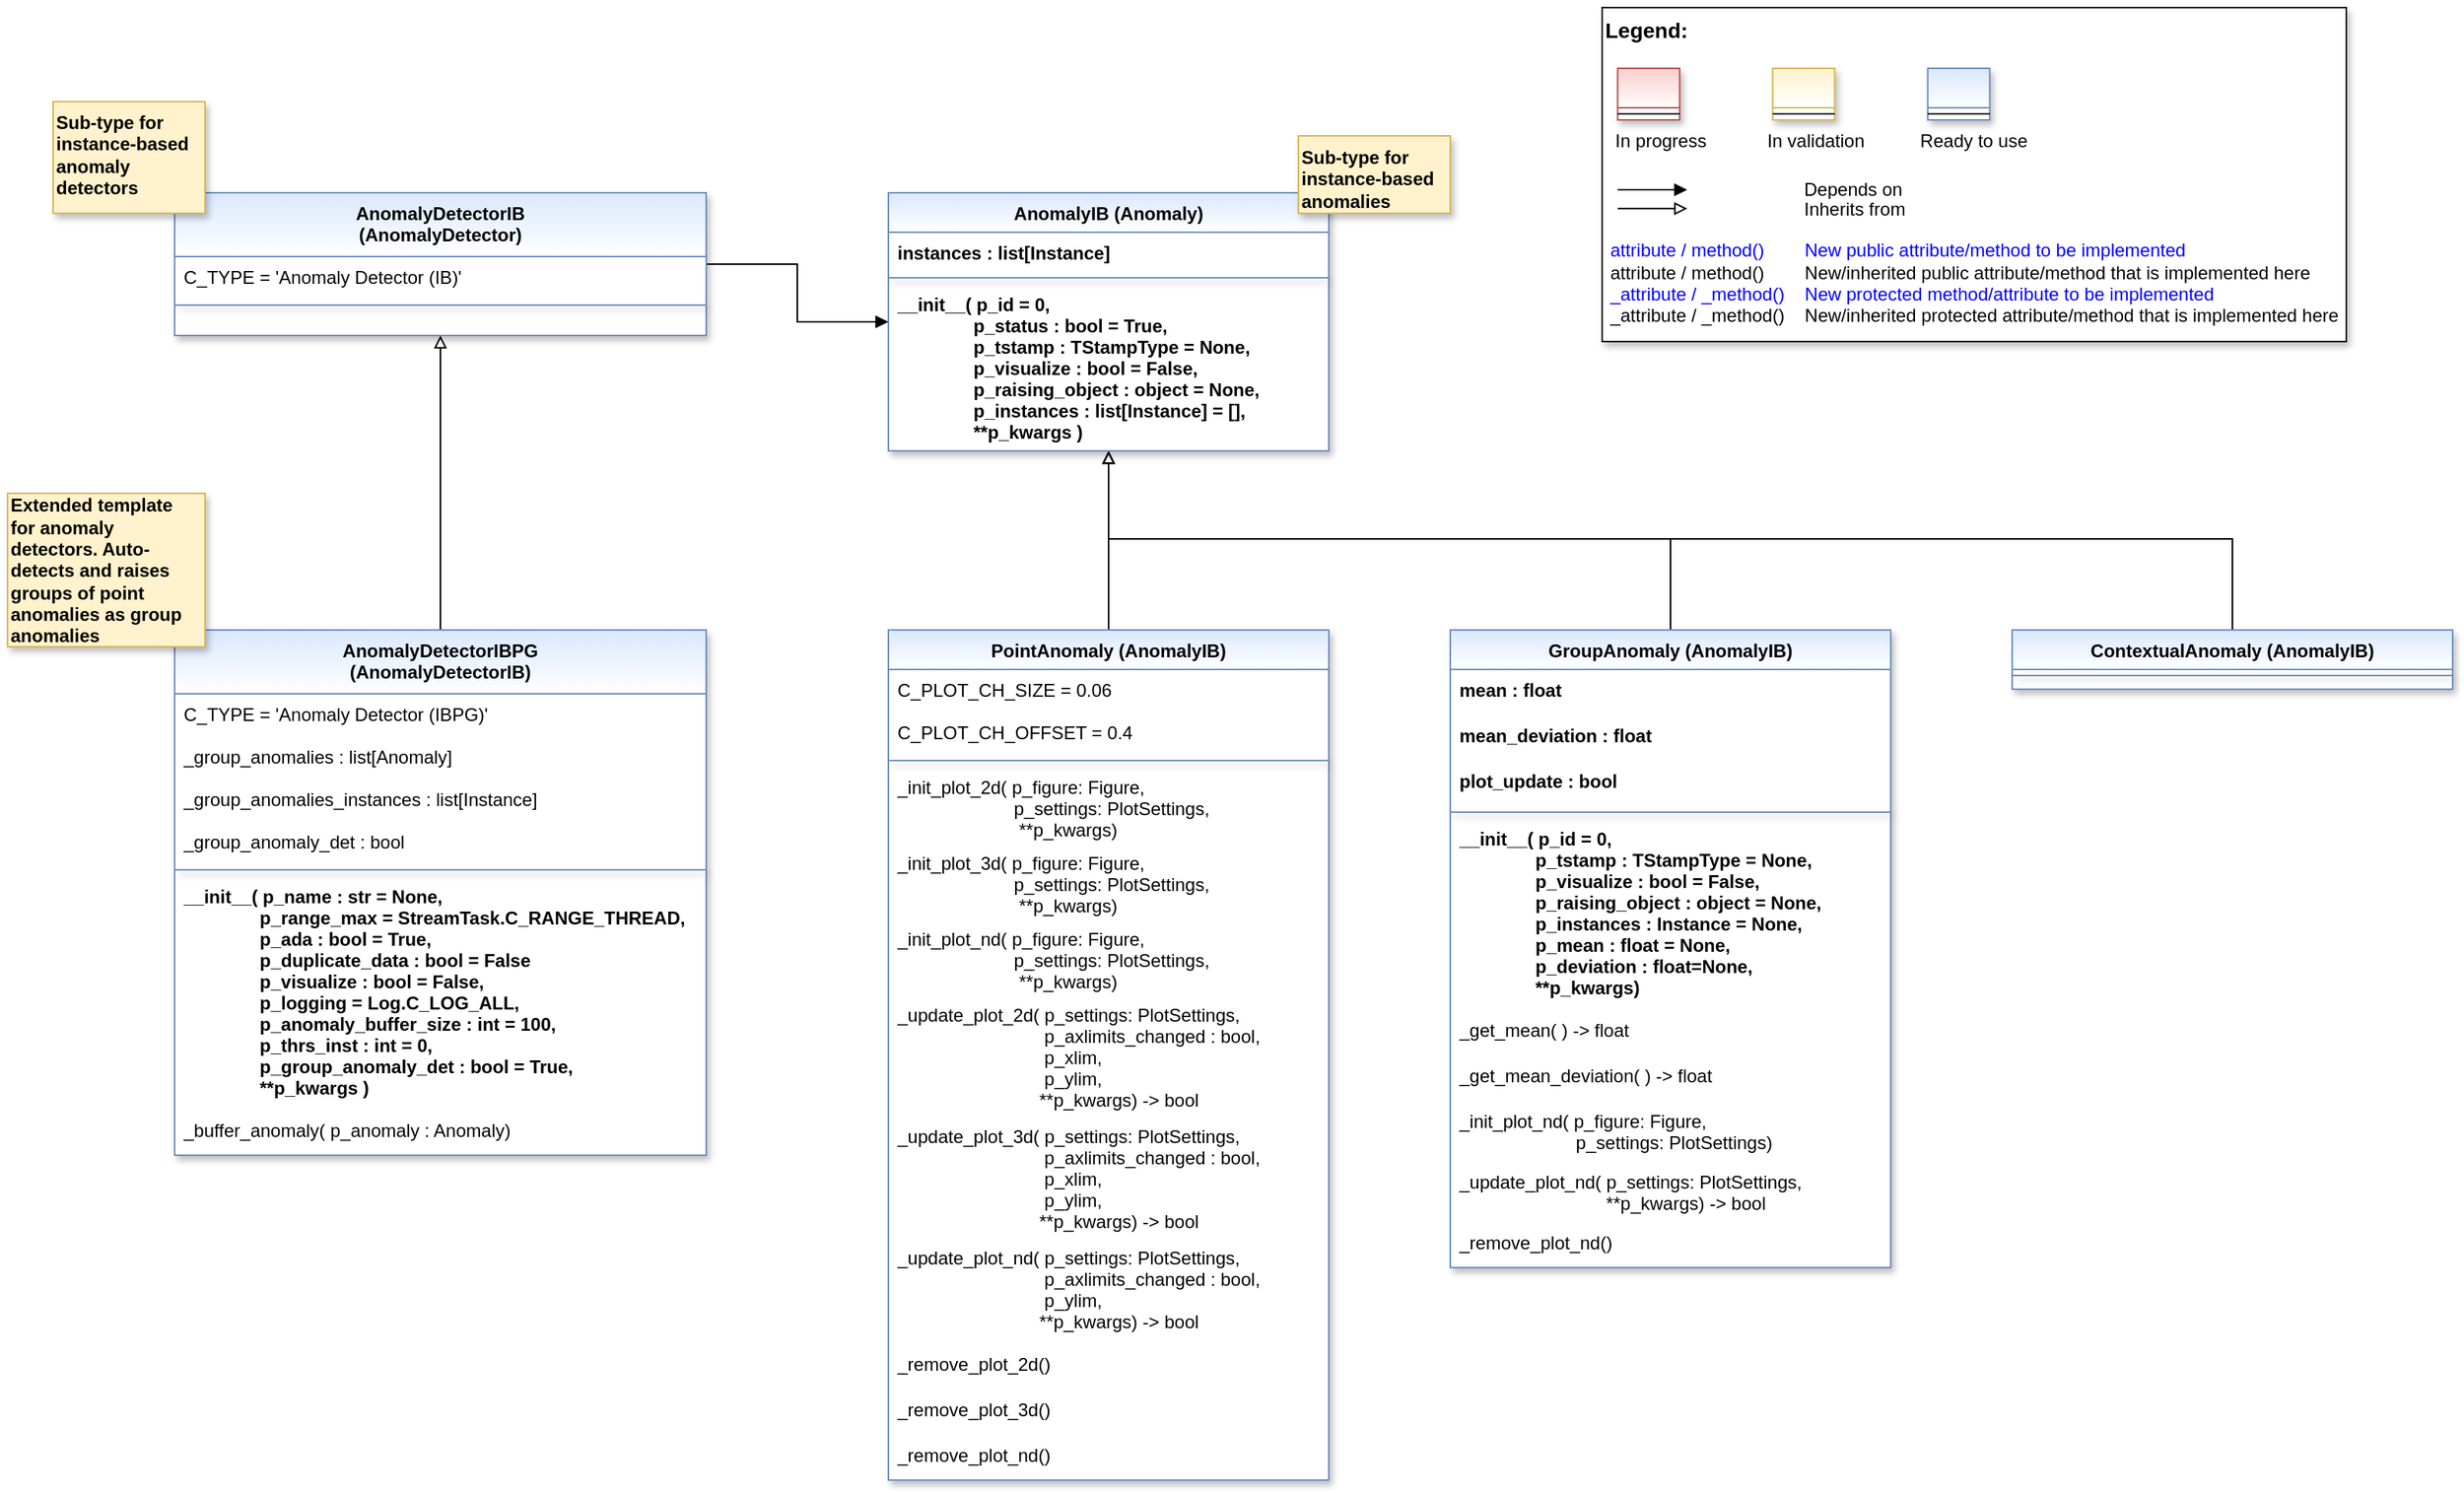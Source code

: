 <mxfile version="26.2.2">
  <diagram id="C5RBs43oDa-KdzZeNtuy" name="Page-1">
    <mxGraphModel dx="2878" dy="1242" grid="1" gridSize="10" guides="1" tooltips="1" connect="1" arrows="1" fold="1" page="1" pageScale="1" pageWidth="2336" pageHeight="1654" math="0" shadow="0">
      <root>
        <mxCell id="WIyWlLk6GJQsqaUBKTNV-0" />
        <mxCell id="WIyWlLk6GJQsqaUBKTNV-1" parent="WIyWlLk6GJQsqaUBKTNV-0" />
        <mxCell id="fcJVb3HREh7NScvAmxeq-0" value="" style="group" parent="WIyWlLk6GJQsqaUBKTNV-1" vertex="1" connectable="0">
          <mxGeometry x="1090" y="40" width="490" height="220" as="geometry" />
        </mxCell>
        <mxCell id="fcJVb3HREh7NScvAmxeq-1" value="&lt;font color=&quot;#000000&quot; size=&quot;1&quot;&gt;&lt;b style=&quot;font-size: 14px&quot;&gt;Legend:&lt;br&gt;&lt;/b&gt;&lt;/font&gt;&lt;br&gt;&lt;br&gt;&lt;br&gt;&lt;font color=&quot;#0000ff&quot; style=&quot;font-size: 6px&quot;&gt;&lt;br&gt;&lt;/font&gt;&lt;span style=&quot;color: rgb(0 , 0 , 0)&quot;&gt;&lt;font style=&quot;font-size: 4px&quot;&gt;&amp;nbsp; &amp;nbsp;&lt;/font&gt;&amp;nbsp;In progress&amp;nbsp; &amp;nbsp; &amp;nbsp; &amp;nbsp; &amp;nbsp; &amp;nbsp; In validation&amp;nbsp; &amp;nbsp; &amp;nbsp; &amp;nbsp; &amp;nbsp; &amp;nbsp;Ready to use&lt;/span&gt;&lt;font color=&quot;#000000&quot;&gt;&amp;nbsp;&lt;br&gt;&lt;/font&gt;&lt;font color=&quot;#0000ff&quot;&gt;&lt;br&gt;&lt;br&gt;&lt;br&gt;&lt;br&gt;&amp;nbsp;attribute / method()&amp;nbsp; &amp;nbsp; &amp;nbsp; &amp;nbsp; New public attribute/method to be implemented&lt;/font&gt;&lt;br&gt;&lt;font color=&quot;#000000&quot;&gt;&amp;nbsp;&lt;/font&gt;&lt;font color=&quot;#000000&quot;&gt;attribute / method()&lt;span&gt; &lt;/span&gt;&amp;nbsp; &amp;nbsp; &amp;nbsp; &amp;nbsp;New/inherited public attribute/method that is implemented here&lt;br&gt;&lt;/font&gt;&lt;font color=&quot;#0000ff&quot;&gt;&amp;nbsp;_attribute /&amp;nbsp;&lt;/font&gt;&lt;font color=&quot;#0000ff&quot;&gt;_method()&amp;nbsp; &amp;nbsp; New protected method/attribute to be implemented&lt;/font&gt;&lt;br&gt;&lt;font color=&quot;#000000&quot;&gt;&amp;nbsp;_attribute / _method()&amp;nbsp; &amp;nbsp; New/inherited protected attribute/method that is implemented here&lt;br&gt;&lt;/font&gt;&lt;font color=&quot;#000000&quot;&gt;&lt;br&gt;&lt;br&gt;&lt;br&gt;&lt;br&gt;&lt;br&gt;&lt;/font&gt;" style="text;html=1;align=left;verticalAlign=top;whiteSpace=wrap;rounded=0;fontColor=#006600;strokeColor=#000000;shadow=1;fillColor=#ffffff;" parent="fcJVb3HREh7NScvAmxeq-0" vertex="1">
          <mxGeometry width="490.0" height="220" as="geometry" />
        </mxCell>
        <mxCell id="fcJVb3HREh7NScvAmxeq-2" value="Depends on" style="endArrow=block;html=1;labelPosition=right;verticalLabelPosition=middle;align=left;verticalAlign=middle;endFill=1;fontSize=12;" parent="fcJVb3HREh7NScvAmxeq-0" edge="1">
          <mxGeometry x="-1623.125" y="-2180" width="51.042" height="50" as="geometry">
            <mxPoint x="10.208" y="120.003" as="sourcePoint" />
            <mxPoint x="55.991" y="120.003" as="targetPoint" />
            <mxPoint x="98" as="offset" />
            <Array as="points">
              <mxPoint x="30.625" y="120" />
            </Array>
          </mxGeometry>
        </mxCell>
        <mxCell id="fcJVb3HREh7NScvAmxeq-3" value="Inherits from" style="endArrow=block;html=1;labelPosition=right;verticalLabelPosition=middle;align=left;verticalAlign=middle;endFill=0;fontSize=12;" parent="fcJVb3HREh7NScvAmxeq-0" edge="1">
          <mxGeometry x="-1623.125" y="-2180" width="51.042" height="50" as="geometry">
            <mxPoint x="10.208" y="132.385" as="sourcePoint" />
            <mxPoint x="55.991" y="132.385" as="targetPoint" />
            <mxPoint x="98" y="1" as="offset" />
          </mxGeometry>
        </mxCell>
        <mxCell id="fcJVb3HREh7NScvAmxeq-4" value="" style="swimlane;fontStyle=3;align=center;verticalAlign=top;childLayout=stackLayout;horizontal=1;startSize=26;horizontalStack=0;resizeParent=1;resizeLast=0;collapsible=1;marginBottom=0;rounded=0;shadow=1;strokeWidth=1;fillColor=#f8cecc;strokeColor=#b85450;gradientColor=#ffffff;swimlaneFillColor=#ffffff;" parent="fcJVb3HREh7NScvAmxeq-0" vertex="1">
          <mxGeometry x="10.208" y="40" width="40.833" height="34" as="geometry">
            <mxRectangle x="230" y="140" width="160" height="26" as="alternateBounds" />
          </mxGeometry>
        </mxCell>
        <mxCell id="fcJVb3HREh7NScvAmxeq-5" value="" style="line;html=1;strokeWidth=1;align=left;verticalAlign=middle;spacingTop=-1;spacingLeft=3;spacingRight=3;rotatable=0;labelPosition=right;points=[];portConstraint=eastwest;" parent="fcJVb3HREh7NScvAmxeq-4" vertex="1">
          <mxGeometry y="26" width="40.833" height="8" as="geometry" />
        </mxCell>
        <mxCell id="fcJVb3HREh7NScvAmxeq-6" value="" style="swimlane;fontStyle=3;align=center;verticalAlign=top;childLayout=stackLayout;horizontal=1;startSize=26;horizontalStack=0;resizeParent=1;resizeLast=0;collapsible=1;marginBottom=0;rounded=0;shadow=1;strokeWidth=1;fillColor=#fff2cc;strokeColor=#d6b656;gradientColor=#ffffff;swimlaneFillColor=#ffffff;" parent="fcJVb3HREh7NScvAmxeq-0" vertex="1">
          <mxGeometry x="112.292" y="40" width="40.833" height="34" as="geometry">
            <mxRectangle x="230" y="140" width="160" height="26" as="alternateBounds" />
          </mxGeometry>
        </mxCell>
        <mxCell id="fcJVb3HREh7NScvAmxeq-7" value="" style="line;html=1;strokeWidth=1;align=left;verticalAlign=middle;spacingTop=-1;spacingLeft=3;spacingRight=3;rotatable=0;labelPosition=right;points=[];portConstraint=eastwest;" parent="fcJVb3HREh7NScvAmxeq-6" vertex="1">
          <mxGeometry y="26" width="40.833" height="8" as="geometry" />
        </mxCell>
        <mxCell id="fcJVb3HREh7NScvAmxeq-8" value="" style="swimlane;fontStyle=3;align=center;verticalAlign=top;childLayout=stackLayout;horizontal=1;startSize=26;horizontalStack=0;resizeParent=1;resizeLast=0;collapsible=1;marginBottom=0;rounded=0;shadow=1;strokeWidth=1;fillColor=#dae8fc;strokeColor=#6c8ebf;gradientColor=#ffffff;swimlaneFillColor=#ffffff;" parent="fcJVb3HREh7NScvAmxeq-0" vertex="1">
          <mxGeometry x="214.375" y="40" width="40.833" height="34" as="geometry">
            <mxRectangle x="230" y="140" width="160" height="26" as="alternateBounds" />
          </mxGeometry>
        </mxCell>
        <mxCell id="fcJVb3HREh7NScvAmxeq-9" value="" style="line;html=1;strokeWidth=1;align=left;verticalAlign=middle;spacingTop=-1;spacingLeft=3;spacingRight=3;rotatable=0;labelPosition=right;points=[];portConstraint=eastwest;" parent="fcJVb3HREh7NScvAmxeq-8" vertex="1">
          <mxGeometry y="26" width="40.833" height="8" as="geometry" />
        </mxCell>
        <mxCell id="7JkVl93vQoOUYRVFK4Rs-23" style="edgeStyle=orthogonalEdgeStyle;rounded=0;orthogonalLoop=1;jettySize=auto;html=1;endArrow=block;endFill=0;" parent="WIyWlLk6GJQsqaUBKTNV-1" source="p2okAq9_pR5mkignAm-u-1" target="7JkVl93vQoOUYRVFK4Rs-1" edge="1">
          <mxGeometry relative="1" as="geometry">
            <mxPoint x="765" y="340" as="targetPoint" />
          </mxGeometry>
        </mxCell>
        <mxCell id="p2okAq9_pR5mkignAm-u-1" value="PointAnomaly (AnomalyIB)" style="swimlane;fontStyle=1;align=center;verticalAlign=top;childLayout=stackLayout;horizontal=1;startSize=26;horizontalStack=0;resizeParent=1;resizeLast=0;collapsible=1;marginBottom=0;rounded=0;shadow=1;strokeWidth=1;fillColor=#dae8fc;strokeColor=#6c8ebf;swimlaneFillColor=#ffffff;fontFamily=Helvetica;fontSize=12;gradientColor=#FFFFFF;" parent="WIyWlLk6GJQsqaUBKTNV-1" vertex="1">
          <mxGeometry x="620" y="450" width="290" height="560" as="geometry">
            <mxRectangle x="230" y="140" width="160" height="26" as="alternateBounds" />
          </mxGeometry>
        </mxCell>
        <mxCell id="Gbw-wuow6PzR90Tq7J3Y-12" value="C_PLOT_CH_SIZE = 0.06" style="text;align=left;verticalAlign=top;spacingLeft=4;spacingRight=4;overflow=hidden;rotatable=0;points=[[0,0.5],[1,0.5]];portConstraint=eastwest;" parent="p2okAq9_pR5mkignAm-u-1" vertex="1">
          <mxGeometry y="26" width="290" height="28" as="geometry" />
        </mxCell>
        <mxCell id="Gbw-wuow6PzR90Tq7J3Y-13" value="C_PLOT_CH_OFFSET = 0.4" style="text;align=left;verticalAlign=top;spacingLeft=4;spacingRight=4;overflow=hidden;rotatable=0;points=[[0,0.5],[1,0.5]];portConstraint=eastwest;" parent="p2okAq9_pR5mkignAm-u-1" vertex="1">
          <mxGeometry y="54" width="290" height="28" as="geometry" />
        </mxCell>
        <mxCell id="p2okAq9_pR5mkignAm-u-5" value="" style="line;html=1;strokeWidth=1;align=center;verticalAlign=top;spacingTop=-1;spacingLeft=3;spacingRight=3;rotatable=0;labelPosition=right;points=[];portConstraint=eastwest;rounded=0;shadow=1;strokeColor=#6c8ebf;swimlaneFillColor=#ffffff;fontFamily=Helvetica;fontSize=12;fontColor=default;fontStyle=1;fillColor=#dae8fc;gradientColor=#ffffff;" parent="p2okAq9_pR5mkignAm-u-1" vertex="1">
          <mxGeometry y="82" width="290" height="8" as="geometry" />
        </mxCell>
        <mxCell id="oLJumqx1HHhM9YScGNT0-30" value="_init_plot_2d( p_figure: Figure,&#xa;                       p_settings: PlotSettings,&#xa;                        **p_kwargs)" style="text;align=left;verticalAlign=top;spacingLeft=4;spacingRight=4;overflow=hidden;rotatable=0;points=[[0,0.5],[1,0.5]];portConstraint=eastwest;" parent="p2okAq9_pR5mkignAm-u-1" vertex="1">
          <mxGeometry y="90" width="290" height="50" as="geometry" />
        </mxCell>
        <mxCell id="N38WU9mJ-Era6qwWuLtT-4" value="_init_plot_3d( p_figure: Figure,&#xa;                       p_settings: PlotSettings,&#xa;                        **p_kwargs)" style="text;align=left;verticalAlign=top;spacingLeft=4;spacingRight=4;overflow=hidden;rotatable=0;points=[[0,0.5],[1,0.5]];portConstraint=eastwest;" parent="p2okAq9_pR5mkignAm-u-1" vertex="1">
          <mxGeometry y="140" width="290" height="50" as="geometry" />
        </mxCell>
        <mxCell id="N38WU9mJ-Era6qwWuLtT-5" value="_init_plot_nd( p_figure: Figure,&#xa;                       p_settings: PlotSettings,&#xa;                        **p_kwargs)" style="text;align=left;verticalAlign=top;spacingLeft=4;spacingRight=4;overflow=hidden;rotatable=0;points=[[0,0.5],[1,0.5]];portConstraint=eastwest;" parent="p2okAq9_pR5mkignAm-u-1" vertex="1">
          <mxGeometry y="190" width="290" height="50" as="geometry" />
        </mxCell>
        <mxCell id="IN7lYUDwhcxV2UBQLD-M-2" value="_update_plot_2d( p_settings: PlotSettings,&#xa;                             p_axlimits_changed : bool,&#xa;                             p_xlim,&#xa;                             p_ylim,&#xa;                            **p_kwargs) -&gt; bool" style="text;align=left;verticalAlign=top;spacingLeft=4;spacingRight=4;overflow=hidden;rotatable=0;points=[[0,0.5],[1,0.5]];portConstraint=eastwest;" parent="p2okAq9_pR5mkignAm-u-1" vertex="1">
          <mxGeometry y="240" width="290" height="80" as="geometry" />
        </mxCell>
        <mxCell id="IN7lYUDwhcxV2UBQLD-M-1" value="_update_plot_3d( p_settings: PlotSettings,&#xa;                             p_axlimits_changed : bool,&#xa;                             p_xlim,&#xa;                             p_ylim,&#xa;                            **p_kwargs) -&gt; bool" style="text;align=left;verticalAlign=top;spacingLeft=4;spacingRight=4;overflow=hidden;rotatable=0;points=[[0,0.5],[1,0.5]];portConstraint=eastwest;" parent="p2okAq9_pR5mkignAm-u-1" vertex="1">
          <mxGeometry y="320" width="290" height="80" as="geometry" />
        </mxCell>
        <mxCell id="IN7lYUDwhcxV2UBQLD-M-0" value="_update_plot_nd( p_settings: PlotSettings,&#xa;                             p_axlimits_changed : bool,&#xa;                             p_ylim,&#xa;                            **p_kwargs) -&gt; bool" style="text;align=left;verticalAlign=top;spacingLeft=4;spacingRight=4;overflow=hidden;rotatable=0;points=[[0,0.5],[1,0.5]];portConstraint=eastwest;" parent="p2okAq9_pR5mkignAm-u-1" vertex="1">
          <mxGeometry y="400" width="290" height="70" as="geometry" />
        </mxCell>
        <mxCell id="oLJumqx1HHhM9YScGNT0-31" value="_remove_plot_2d()" style="text;align=left;verticalAlign=top;spacingLeft=4;spacingRight=4;overflow=hidden;rotatable=0;points=[[0,0.5],[1,0.5]];portConstraint=eastwest;" parent="p2okAq9_pR5mkignAm-u-1" vertex="1">
          <mxGeometry y="470" width="290" height="30" as="geometry" />
        </mxCell>
        <mxCell id="N38WU9mJ-Era6qwWuLtT-6" value="_remove_plot_3d()" style="text;align=left;verticalAlign=top;spacingLeft=4;spacingRight=4;overflow=hidden;rotatable=0;points=[[0,0.5],[1,0.5]];portConstraint=eastwest;" parent="p2okAq9_pR5mkignAm-u-1" vertex="1">
          <mxGeometry y="500" width="290" height="30" as="geometry" />
        </mxCell>
        <mxCell id="N38WU9mJ-Era6qwWuLtT-7" value="_remove_plot_nd()" style="text;align=left;verticalAlign=top;spacingLeft=4;spacingRight=4;overflow=hidden;rotatable=0;points=[[0,0.5],[1,0.5]];portConstraint=eastwest;" parent="p2okAq9_pR5mkignAm-u-1" vertex="1">
          <mxGeometry y="530" width="290" height="30" as="geometry" />
        </mxCell>
        <mxCell id="7JkVl93vQoOUYRVFK4Rs-24" style="edgeStyle=orthogonalEdgeStyle;rounded=0;orthogonalLoop=1;jettySize=auto;html=1;endArrow=block;endFill=0;" parent="WIyWlLk6GJQsqaUBKTNV-1" source="y2l99iwQbg-wAnSwsQFK-0" target="7JkVl93vQoOUYRVFK4Rs-1" edge="1">
          <mxGeometry relative="1" as="geometry">
            <Array as="points">
              <mxPoint x="1135" y="390" />
              <mxPoint x="765" y="390" />
            </Array>
            <mxPoint x="765" y="340" as="targetPoint" />
          </mxGeometry>
        </mxCell>
        <mxCell id="y2l99iwQbg-wAnSwsQFK-0" value="GroupAnomaly (AnomalyIB)" style="swimlane;align=center;verticalAlign=top;childLayout=stackLayout;horizontal=1;startSize=26;horizontalStack=0;resizeParent=1;resizeLast=0;collapsible=1;marginBottom=0;rounded=0;shadow=1;strokeWidth=1;fillColor=#dae8fc;strokeColor=#6c8ebf;swimlaneFillColor=#ffffff;gradientColor=#FFFFFF;" parent="WIyWlLk6GJQsqaUBKTNV-1" vertex="1">
          <mxGeometry x="990" y="450" width="290" height="420" as="geometry">
            <mxRectangle x="230" y="140" width="160" height="26" as="alternateBounds" />
          </mxGeometry>
        </mxCell>
        <mxCell id="Gbw-wuow6PzR90Tq7J3Y-14" value="mean : float" style="text;align=left;verticalAlign=top;spacingLeft=4;spacingRight=4;overflow=hidden;rotatable=0;points=[[0,0.5],[1,0.5]];portConstraint=eastwest;fontStyle=1" parent="y2l99iwQbg-wAnSwsQFK-0" vertex="1">
          <mxGeometry y="26" width="290" height="30" as="geometry" />
        </mxCell>
        <mxCell id="Gbw-wuow6PzR90Tq7J3Y-15" value="mean_deviation : float" style="text;align=left;verticalAlign=top;spacingLeft=4;spacingRight=4;overflow=hidden;rotatable=0;points=[[0,0.5],[1,0.5]];portConstraint=eastwest;fontStyle=1" parent="y2l99iwQbg-wAnSwsQFK-0" vertex="1">
          <mxGeometry y="56" width="290" height="30" as="geometry" />
        </mxCell>
        <mxCell id="Gbw-wuow6PzR90Tq7J3Y-16" value="plot_update : bool" style="text;align=left;verticalAlign=top;spacingLeft=4;spacingRight=4;overflow=hidden;rotatable=0;points=[[0,0.5],[1,0.5]];portConstraint=eastwest;fontStyle=1" parent="y2l99iwQbg-wAnSwsQFK-0" vertex="1">
          <mxGeometry y="86" width="290" height="30" as="geometry" />
        </mxCell>
        <mxCell id="y2l99iwQbg-wAnSwsQFK-2" value="" style="line;html=1;strokeWidth=1;align=center;verticalAlign=top;spacingTop=-1;spacingLeft=3;spacingRight=3;rotatable=0;labelPosition=right;points=[];portConstraint=eastwest;rounded=0;shadow=1;strokeColor=#6c8ebf;swimlaneFillColor=#ffffff;fontFamily=Helvetica;fontSize=12;fontColor=default;fontStyle=1;fillColor=#dae8fc;gradientColor=#ffffff;" parent="y2l99iwQbg-wAnSwsQFK-0" vertex="1">
          <mxGeometry y="116" width="290" height="8" as="geometry" />
        </mxCell>
        <mxCell id="y2l99iwQbg-wAnSwsQFK-3" value="__init__( p_id = 0,&#xa;               p_tstamp : TStampType = None,&#xa;               p_visualize : bool = False,&#xa;               p_raising_object : object = None,&#xa;               p_instances : Instance = None,&#xa;               p_mean : float = None,&#xa;               p_deviation : float=None,&#xa;               **p_kwargs)" style="text;align=left;verticalAlign=top;spacingLeft=4;spacingRight=4;overflow=hidden;rotatable=0;points=[[0,0.5],[1,0.5]];portConstraint=eastwest;fontStyle=1" parent="y2l99iwQbg-wAnSwsQFK-0" vertex="1">
          <mxGeometry y="124" width="290" height="126" as="geometry" />
        </mxCell>
        <mxCell id="iRqbgX-deYLXcJWkZiLP-6" value="_get_mean( ) -&gt; float" style="text;align=left;verticalAlign=top;spacingLeft=4;spacingRight=4;overflow=hidden;rotatable=0;points=[[0,0.5],[1,0.5]];portConstraint=eastwest;" parent="y2l99iwQbg-wAnSwsQFK-0" vertex="1">
          <mxGeometry y="250" width="290" height="30" as="geometry" />
        </mxCell>
        <mxCell id="0cJ1NAXk0Xtcf3CmwPfC-10" value="_get_mean_deviation( ) -&gt; float" style="text;align=left;verticalAlign=top;spacingLeft=4;spacingRight=4;overflow=hidden;rotatable=0;points=[[0,0.5],[1,0.5]];portConstraint=eastwest;" parent="y2l99iwQbg-wAnSwsQFK-0" vertex="1">
          <mxGeometry y="280" width="290" height="30" as="geometry" />
        </mxCell>
        <mxCell id="oLJumqx1HHhM9YScGNT0-34" value="_init_plot_nd( p_figure: Figure,&#xa;                       p_settings: PlotSettings)" style="text;align=left;verticalAlign=top;spacingLeft=4;spacingRight=4;overflow=hidden;rotatable=0;points=[[0,0.5],[1,0.5]];portConstraint=eastwest;" parent="y2l99iwQbg-wAnSwsQFK-0" vertex="1">
          <mxGeometry y="310" width="290" height="40" as="geometry" />
        </mxCell>
        <mxCell id="N38WU9mJ-Era6qwWuLtT-8" value="_update_plot_nd( p_settings: PlotSettings,&#xa;                             **p_kwargs) -&gt; bool" style="text;align=left;verticalAlign=top;spacingLeft=4;spacingRight=4;overflow=hidden;rotatable=0;points=[[0,0.5],[1,0.5]];portConstraint=eastwest;" parent="y2l99iwQbg-wAnSwsQFK-0" vertex="1">
          <mxGeometry y="350" width="290" height="40" as="geometry" />
        </mxCell>
        <mxCell id="N38WU9mJ-Era6qwWuLtT-14" value="_remove_plot_nd()" style="text;align=left;verticalAlign=top;spacingLeft=4;spacingRight=4;overflow=hidden;rotatable=0;points=[[0,0.5],[1,0.5]];portConstraint=eastwest;" parent="y2l99iwQbg-wAnSwsQFK-0" vertex="1">
          <mxGeometry y="390" width="290" height="20" as="geometry" />
        </mxCell>
        <mxCell id="7JkVl93vQoOUYRVFK4Rs-25" style="edgeStyle=orthogonalEdgeStyle;rounded=0;orthogonalLoop=1;jettySize=auto;html=1;endArrow=block;endFill=0;" parent="WIyWlLk6GJQsqaUBKTNV-1" source="y2l99iwQbg-wAnSwsQFK-5" target="7JkVl93vQoOUYRVFK4Rs-1" edge="1">
          <mxGeometry relative="1" as="geometry">
            <Array as="points">
              <mxPoint x="1505" y="390" />
              <mxPoint x="765" y="390" />
            </Array>
            <mxPoint x="765" y="340" as="targetPoint" />
          </mxGeometry>
        </mxCell>
        <mxCell id="y2l99iwQbg-wAnSwsQFK-5" value="ContextualAnomaly (AnomalyIB)" style="swimlane;fontStyle=1;align=center;verticalAlign=top;childLayout=stackLayout;horizontal=1;startSize=26;horizontalStack=0;resizeParent=1;resizeLast=0;collapsible=1;marginBottom=0;rounded=0;shadow=1;strokeWidth=1;fillColor=#dae8fc;strokeColor=#6c8ebf;swimlaneFillColor=#ffffff;fontFamily=Helvetica;fontSize=12;gradientColor=#FFFFFF;" parent="WIyWlLk6GJQsqaUBKTNV-1" vertex="1">
          <mxGeometry x="1360" y="450" width="290" height="39" as="geometry">
            <mxRectangle x="230" y="140" width="160" height="26" as="alternateBounds" />
          </mxGeometry>
        </mxCell>
        <mxCell id="y2l99iwQbg-wAnSwsQFK-7" value="" style="line;html=1;strokeWidth=1;align=center;verticalAlign=top;spacingTop=-1;spacingLeft=3;spacingRight=3;rotatable=0;labelPosition=right;points=[];portConstraint=eastwest;rounded=0;shadow=1;strokeColor=#6c8ebf;swimlaneFillColor=#ffffff;fontFamily=Helvetica;fontSize=12;fontColor=default;fontStyle=1;fillColor=#dae8fc;gradientColor=#ffffff;" parent="y2l99iwQbg-wAnSwsQFK-5" vertex="1">
          <mxGeometry y="26" width="290" height="8" as="geometry" />
        </mxCell>
        <mxCell id="Gbw-wuow6PzR90Tq7J3Y-11" style="edgeStyle=orthogonalEdgeStyle;rounded=0;orthogonalLoop=1;jettySize=auto;html=1;endArrow=block;endFill=0;" parent="WIyWlLk6GJQsqaUBKTNV-1" source="hOcUKRqpv3udX4BvXm5B-1" target="Gbw-wuow6PzR90Tq7J3Y-0" edge="1">
          <mxGeometry relative="1" as="geometry" />
        </mxCell>
        <mxCell id="hOcUKRqpv3udX4BvXm5B-1" value="AnomalyDetectorIBPG&#xa;(AnomalyDetectorIB)" style="swimlane;fontStyle=1;align=center;verticalAlign=top;childLayout=stackLayout;horizontal=1;startSize=42;horizontalStack=0;resizeParent=1;resizeLast=0;collapsible=1;marginBottom=0;rounded=0;shadow=1;strokeWidth=1;fillColor=#dae8fc;strokeColor=#6c8ebf;swimlaneFillColor=#ffffff;fontFamily=Helvetica;fontSize=12;gradientColor=#FFFFFF;" parent="WIyWlLk6GJQsqaUBKTNV-1" vertex="1">
          <mxGeometry x="150" y="450" width="350" height="346" as="geometry">
            <mxRectangle x="230" y="140" width="160" height="26" as="alternateBounds" />
          </mxGeometry>
        </mxCell>
        <mxCell id="hOcUKRqpv3udX4BvXm5B-2" value="C_TYPE = &#39;Anomaly Detector (IBPG)&#39;" style="text;align=left;verticalAlign=top;spacingLeft=4;spacingRight=4;overflow=hidden;rotatable=0;points=[[0,0.5],[1,0.5]];portConstraint=eastwest;" parent="hOcUKRqpv3udX4BvXm5B-1" vertex="1">
          <mxGeometry y="42" width="350" height="28" as="geometry" />
        </mxCell>
        <mxCell id="K-uiR6WVb6SvZu_kqw6H-8" value="_group_anomalies : list[Anomaly]" style="text;align=left;verticalAlign=top;spacingLeft=4;spacingRight=4;overflow=hidden;rotatable=0;points=[[0,0.5],[1,0.5]];portConstraint=eastwest;" parent="hOcUKRqpv3udX4BvXm5B-1" vertex="1">
          <mxGeometry y="70" width="350" height="28" as="geometry" />
        </mxCell>
        <mxCell id="K-uiR6WVb6SvZu_kqw6H-9" value="_group_anomalies_instances : list[Instance]" style="text;align=left;verticalAlign=top;spacingLeft=4;spacingRight=4;overflow=hidden;rotatable=0;points=[[0,0.5],[1,0.5]];portConstraint=eastwest;" parent="hOcUKRqpv3udX4BvXm5B-1" vertex="1">
          <mxGeometry y="98" width="350" height="28" as="geometry" />
        </mxCell>
        <mxCell id="K-uiR6WVb6SvZu_kqw6H-11" value="_group_anomaly_det : bool" style="text;align=left;verticalAlign=top;spacingLeft=4;spacingRight=4;overflow=hidden;rotatable=0;points=[[0,0.5],[1,0.5]];portConstraint=eastwest;" parent="hOcUKRqpv3udX4BvXm5B-1" vertex="1">
          <mxGeometry y="126" width="350" height="28" as="geometry" />
        </mxCell>
        <mxCell id="hOcUKRqpv3udX4BvXm5B-3" value="" style="line;html=1;strokeWidth=1;align=center;verticalAlign=top;spacingTop=-1;spacingLeft=3;spacingRight=3;rotatable=0;labelPosition=right;points=[];portConstraint=eastwest;rounded=0;shadow=1;strokeColor=#6c8ebf;swimlaneFillColor=#ffffff;fontFamily=Helvetica;fontSize=12;fontColor=default;fontStyle=1;fillColor=#dae8fc;gradientColor=#ffffff;" parent="hOcUKRqpv3udX4BvXm5B-1" vertex="1">
          <mxGeometry y="154" width="350" height="8" as="geometry" />
        </mxCell>
        <mxCell id="hOcUKRqpv3udX4BvXm5B-4" value="__init__( p_name : str = None,&#xa;               p_range_max = StreamTask.C_RANGE_THREAD,&#xa;               p_ada : bool = True,&#xa;               p_duplicate_data : bool = False&#xa;               p_visualize : bool = False,&#xa;               p_logging = Log.C_LOG_ALL,&#xa;               p_anomaly_buffer_size : int = 100,&#xa;               p_thrs_inst : int = 0,&#xa;               p_group_anomaly_det : bool = True,&#xa;               **p_kwargs )" style="text;align=left;verticalAlign=top;spacingLeft=4;spacingRight=4;overflow=hidden;rotatable=0;points=[[0,0.5],[1,0.5]];portConstraint=eastwest;fontStyle=1" parent="hOcUKRqpv3udX4BvXm5B-1" vertex="1">
          <mxGeometry y="162" width="350" height="154" as="geometry" />
        </mxCell>
        <mxCell id="hOcUKRqpv3udX4BvXm5B-5" value="_buffer_anomaly( p_anomaly : Anomaly)" style="text;align=left;verticalAlign=top;spacingLeft=4;spacingRight=4;overflow=hidden;rotatable=0;points=[[0,0.5],[1,0.5]];portConstraint=eastwest;shadow=1;" parent="hOcUKRqpv3udX4BvXm5B-1" vertex="1">
          <mxGeometry y="316" width="350" height="30" as="geometry" />
        </mxCell>
        <mxCell id="0cJ1NAXk0Xtcf3CmwPfC-8" value="Extended template&amp;nbsp;&lt;div&gt;for anomaly detectors. Auto-detects and raises groups of point anomalies as group anomalies&lt;/div&gt;" style="rounded=0;whiteSpace=wrap;html=1;fillColor=#fff2cc;strokeColor=#d6b656;shadow=1;align=left;fontStyle=1" parent="WIyWlLk6GJQsqaUBKTNV-1" vertex="1">
          <mxGeometry x="40" y="360" width="130" height="101" as="geometry" />
        </mxCell>
        <mxCell id="7JkVl93vQoOUYRVFK4Rs-1" value="AnomalyIB (Anomaly)" style="swimlane;fontStyle=1;align=center;verticalAlign=top;childLayout=stackLayout;horizontal=1;startSize=26;horizontalStack=0;resizeParent=1;resizeLast=0;collapsible=1;marginBottom=0;rounded=0;shadow=1;strokeWidth=1;fillColor=#dae8fc;strokeColor=#6c8ebf;swimlaneFillColor=#ffffff;fontFamily=Helvetica;fontSize=12;gradientColor=#FFFFFF;" parent="WIyWlLk6GJQsqaUBKTNV-1" vertex="1">
          <mxGeometry x="620" y="162" width="290" height="170" as="geometry">
            <mxRectangle x="230" y="140" width="160" height="26" as="alternateBounds" />
          </mxGeometry>
        </mxCell>
        <mxCell id="K-uiR6WVb6SvZu_kqw6H-3" value="instances : list[Instance]" style="text;align=left;verticalAlign=top;spacingLeft=4;spacingRight=4;overflow=hidden;rotatable=0;points=[[0,0.5],[1,0.5]];portConstraint=eastwest;fontStyle=1" parent="7JkVl93vQoOUYRVFK4Rs-1" vertex="1">
          <mxGeometry y="26" width="290" height="26" as="geometry" />
        </mxCell>
        <mxCell id="7JkVl93vQoOUYRVFK4Rs-2" value="" style="line;html=1;strokeWidth=1;align=center;verticalAlign=top;spacingTop=-1;spacingLeft=3;spacingRight=3;rotatable=0;labelPosition=right;points=[];portConstraint=eastwest;rounded=0;shadow=1;strokeColor=#6c8ebf;swimlaneFillColor=#ffffff;fontFamily=Helvetica;fontSize=12;fontColor=default;fontStyle=1;fillColor=#dae8fc;gradientColor=#ffffff;" parent="7JkVl93vQoOUYRVFK4Rs-1" vertex="1">
          <mxGeometry y="52" width="290" height="8" as="geometry" />
        </mxCell>
        <mxCell id="7JkVl93vQoOUYRVFK4Rs-3" value="__init__( p_id = 0,&#xa;               p_status : bool = True,&#xa;               p_tstamp : TStampType = None,&#xa;               p_visualize : bool = False,&#xa;               p_raising_object : object = None,&#xa;               p_instances : list[Instance] = [],&#xa;               **p_kwargs )" style="text;align=left;verticalAlign=top;spacingLeft=4;spacingRight=4;overflow=hidden;rotatable=0;points=[[0,0.5],[1,0.5]];portConstraint=eastwest;fontStyle=1" parent="7JkVl93vQoOUYRVFK4Rs-1" vertex="1">
          <mxGeometry y="60" width="290" height="110" as="geometry" />
        </mxCell>
        <mxCell id="7JkVl93vQoOUYRVFK4Rs-11" value="Sub-type for instance-based anomalies" style="rounded=0;whiteSpace=wrap;html=1;fillColor=#fff2cc;strokeColor=#d6b656;shadow=1;align=left;fontStyle=1;verticalAlign=top;" parent="WIyWlLk6GJQsqaUBKTNV-1" vertex="1">
          <mxGeometry x="890" y="124.5" width="100" height="51" as="geometry" />
        </mxCell>
        <mxCell id="Gbw-wuow6PzR90Tq7J3Y-9" style="edgeStyle=orthogonalEdgeStyle;rounded=0;orthogonalLoop=1;jettySize=auto;html=1;endArrow=block;endFill=1;" parent="WIyWlLk6GJQsqaUBKTNV-1" source="Gbw-wuow6PzR90Tq7J3Y-0" target="7JkVl93vQoOUYRVFK4Rs-1" edge="1">
          <mxGeometry relative="1" as="geometry" />
        </mxCell>
        <mxCell id="Gbw-wuow6PzR90Tq7J3Y-0" value="AnomalyDetectorIB&#xa;(AnomalyDetector)" style="swimlane;fontStyle=1;align=center;verticalAlign=top;childLayout=stackLayout;horizontal=1;startSize=42;horizontalStack=0;resizeParent=1;resizeLast=0;collapsible=1;marginBottom=0;rounded=0;shadow=1;strokeWidth=1;fillColor=#dae8fc;strokeColor=#6c8ebf;swimlaneFillColor=#ffffff;fontFamily=Helvetica;fontSize=12;gradientColor=#FFFFFF;" parent="WIyWlLk6GJQsqaUBKTNV-1" vertex="1">
          <mxGeometry x="150" y="162" width="350" height="94" as="geometry">
            <mxRectangle x="230" y="140" width="160" height="26" as="alternateBounds" />
          </mxGeometry>
        </mxCell>
        <mxCell id="Gbw-wuow6PzR90Tq7J3Y-1" value="C_TYPE = &#39;Anomaly Detector (IB)&#39;" style="text;align=left;verticalAlign=top;spacingLeft=4;spacingRight=4;overflow=hidden;rotatable=0;points=[[0,0.5],[1,0.5]];portConstraint=eastwest;" parent="Gbw-wuow6PzR90Tq7J3Y-0" vertex="1">
          <mxGeometry y="42" width="350" height="28" as="geometry" />
        </mxCell>
        <mxCell id="Gbw-wuow6PzR90Tq7J3Y-6" value="" style="line;html=1;strokeWidth=1;align=center;verticalAlign=top;spacingTop=-1;spacingLeft=3;spacingRight=3;rotatable=0;labelPosition=right;points=[];portConstraint=eastwest;rounded=0;shadow=1;strokeColor=#6c8ebf;swimlaneFillColor=#ffffff;fontFamily=Helvetica;fontSize=12;fontColor=default;fontStyle=1;fillColor=#dae8fc;gradientColor=#ffffff;" parent="Gbw-wuow6PzR90Tq7J3Y-0" vertex="1">
          <mxGeometry y="70" width="350" height="8" as="geometry" />
        </mxCell>
        <mxCell id="Gbw-wuow6PzR90Tq7J3Y-10" value="Sub-type for instance-based anomaly detectors" style="rounded=0;whiteSpace=wrap;html=1;fillColor=#fff2cc;strokeColor=#d6b656;shadow=1;align=left;fontStyle=1;verticalAlign=top;" parent="WIyWlLk6GJQsqaUBKTNV-1" vertex="1">
          <mxGeometry x="70" y="102" width="100" height="73.5" as="geometry" />
        </mxCell>
      </root>
    </mxGraphModel>
  </diagram>
</mxfile>
